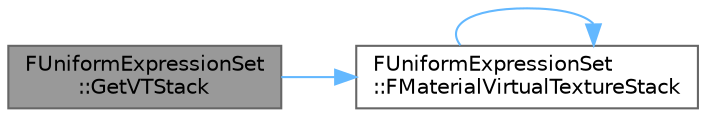 digraph "FUniformExpressionSet::GetVTStack"
{
 // INTERACTIVE_SVG=YES
 // LATEX_PDF_SIZE
  bgcolor="transparent";
  edge [fontname=Helvetica,fontsize=10,labelfontname=Helvetica,labelfontsize=10];
  node [fontname=Helvetica,fontsize=10,shape=box,height=0.2,width=0.4];
  rankdir="LR";
  Node1 [id="Node000001",label="FUniformExpressionSet\l::GetVTStack",height=0.2,width=0.4,color="gray40", fillcolor="grey60", style="filled", fontcolor="black",tooltip=" "];
  Node1 -> Node2 [id="edge1_Node000001_Node000002",color="steelblue1",style="solid",tooltip=" "];
  Node2 [id="Node000002",label="FUniformExpressionSet\l::FMaterialVirtualTextureStack",height=0.2,width=0.4,color="grey40", fillcolor="white", style="filled",URL="$d7/dd4/classFUniformExpressionSet.html#ae13673ffa5dfadaac12013a007f2cabf",tooltip=" "];
  Node2 -> Node2 [id="edge2_Node000002_Node000002",color="steelblue1",style="solid",tooltip=" "];
}
